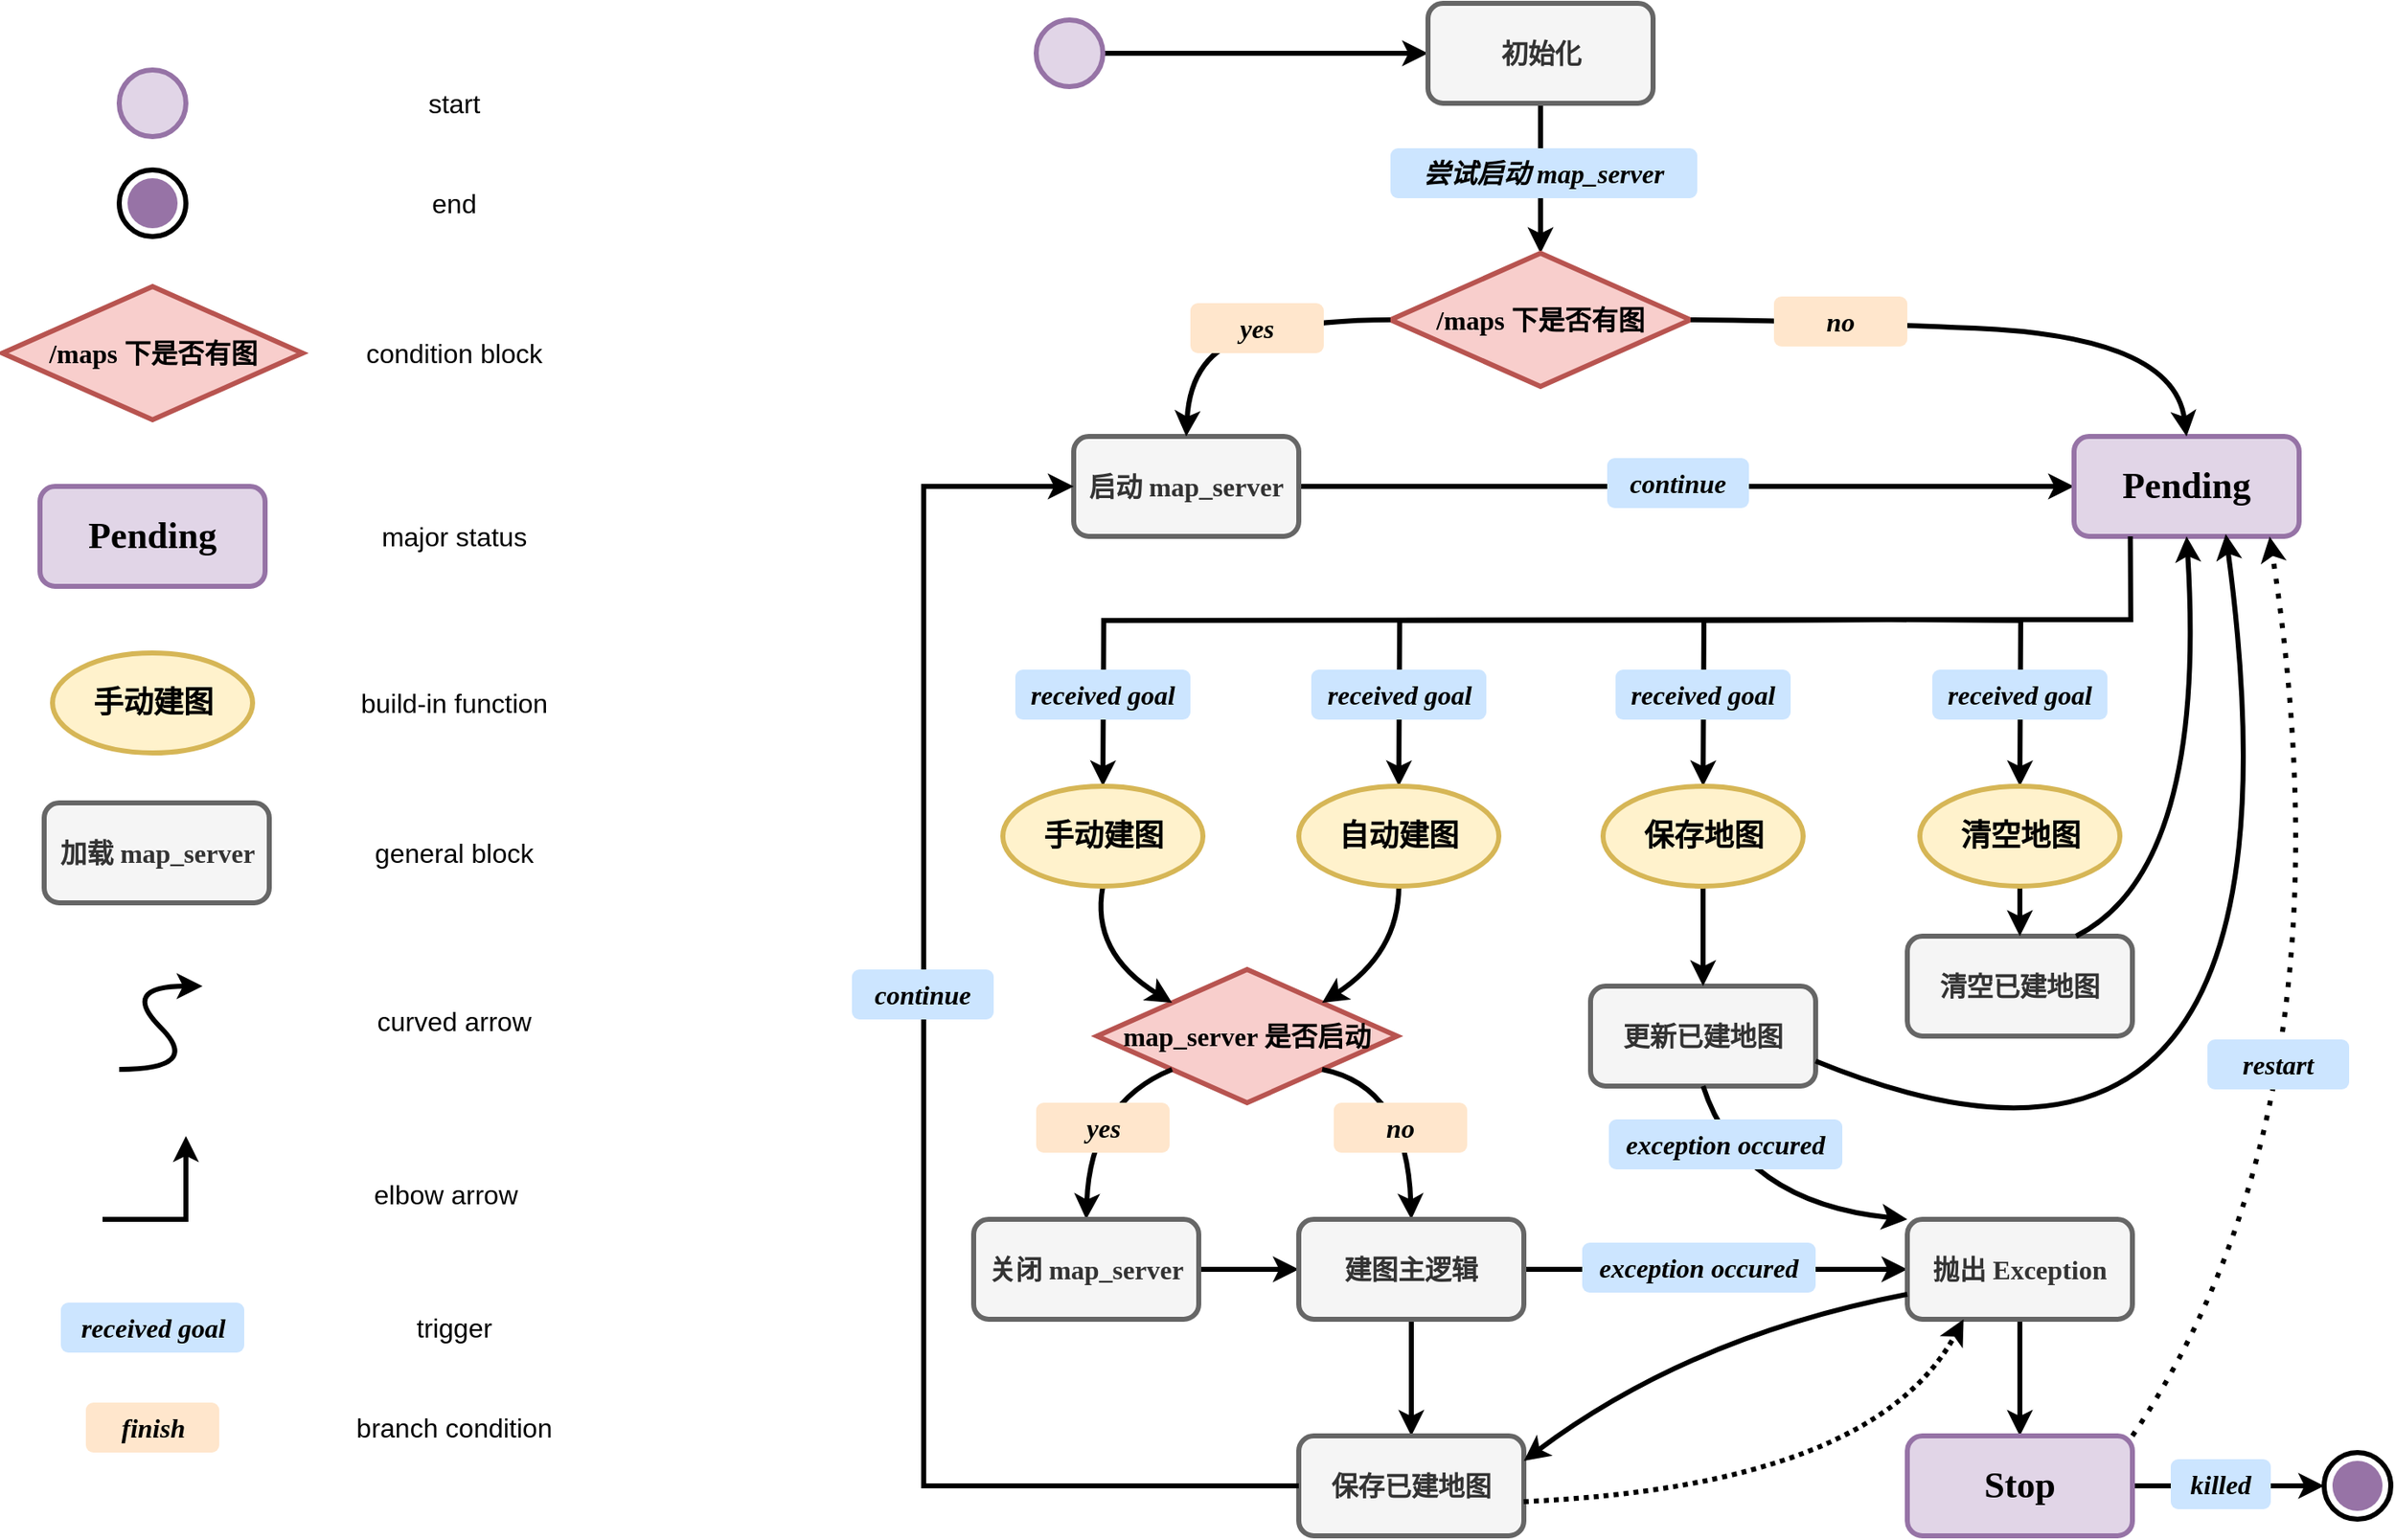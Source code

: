 <mxfile version="22.1.2" type="device">
  <diagram name="第 1 页" id="8-CrDIK9N48-z30Z7zxq">
    <mxGraphModel dx="1985" dy="1568" grid="1" gridSize="10" guides="1" tooltips="1" connect="1" arrows="1" fold="1" page="0" pageScale="1" pageWidth="827" pageHeight="1169" math="0" shadow="0">
      <root>
        <mxCell id="0" />
        <mxCell id="1" parent="0" />
        <mxCell id="ey8dVUhDonY_CloY5hZM-1" value="" style="ellipse;whiteSpace=wrap;html=1;aspect=fixed;fillColor=#e1d5e7;strokeColor=#9673a6;strokeWidth=3;" vertex="1" parent="1">
          <mxGeometry x="107.5" y="310" width="40" height="40" as="geometry" />
        </mxCell>
        <mxCell id="ey8dVUhDonY_CloY5hZM-4" value="" style="group" vertex="1" connectable="0" parent="1">
          <mxGeometry x="107.5" y="370" width="40" height="40" as="geometry" />
        </mxCell>
        <mxCell id="ey8dVUhDonY_CloY5hZM-2" value="" style="ellipse;whiteSpace=wrap;html=1;aspect=fixed;strokeWidth=3;" vertex="1" parent="ey8dVUhDonY_CloY5hZM-4">
          <mxGeometry width="40" height="40" as="geometry" />
        </mxCell>
        <mxCell id="ey8dVUhDonY_CloY5hZM-3" value="" style="ellipse;whiteSpace=wrap;html=1;aspect=fixed;strokeWidth=1;fillColor=#9773a6;strokeColor=none;" vertex="1" parent="ey8dVUhDonY_CloY5hZM-4">
          <mxGeometry x="5" y="5" width="30" height="30" as="geometry" />
        </mxCell>
        <mxCell id="ey8dVUhDonY_CloY5hZM-5" value="&lt;font style=&quot;font-size: 16px;&quot;&gt;start&lt;/font&gt;" style="text;html=1;align=center;verticalAlign=middle;resizable=0;points=[];autosize=1;strokeColor=none;fillColor=none;" vertex="1" parent="1">
          <mxGeometry x="282.5" y="315" width="50" height="30" as="geometry" />
        </mxCell>
        <mxCell id="ey8dVUhDonY_CloY5hZM-6" value="&lt;font style=&quot;font-size: 16px;&quot;&gt;end&lt;/font&gt;" style="text;html=1;align=center;verticalAlign=middle;resizable=0;points=[];autosize=1;strokeColor=none;fillColor=none;" vertex="1" parent="1">
          <mxGeometry x="282.5" y="375" width="50" height="30" as="geometry" />
        </mxCell>
        <mxCell id="ey8dVUhDonY_CloY5hZM-8" value="&lt;font style=&quot;font-size: 16px;&quot;&gt;condition block&lt;/font&gt;" style="text;html=1;align=center;verticalAlign=middle;resizable=0;points=[];autosize=1;strokeColor=none;fillColor=none;" vertex="1" parent="1">
          <mxGeometry x="242.5" y="465" width="130" height="30" as="geometry" />
        </mxCell>
        <mxCell id="ey8dVUhDonY_CloY5hZM-9" value="" style="curved=1;endArrow=classic;html=1;rounded=0;strokeWidth=3;" edge="1" parent="1">
          <mxGeometry width="50" height="50" relative="1" as="geometry">
            <mxPoint x="107.5" y="910" as="sourcePoint" />
            <mxPoint x="157.5" y="860" as="targetPoint" />
            <Array as="points">
              <mxPoint x="157.5" y="910" />
              <mxPoint x="107.5" y="860" />
            </Array>
          </mxGeometry>
        </mxCell>
        <mxCell id="ey8dVUhDonY_CloY5hZM-10" value="&lt;font style=&quot;font-size: 16px;&quot;&gt;curved arrow&lt;/font&gt;" style="text;html=1;align=center;verticalAlign=middle;resizable=0;points=[];autosize=1;strokeColor=none;fillColor=none;" vertex="1" parent="1">
          <mxGeometry x="247.5" y="866" width="120" height="30" as="geometry" />
        </mxCell>
        <mxCell id="ey8dVUhDonY_CloY5hZM-11" value="&lt;font face=&quot;Times New Roman&quot; style=&quot;font-size: 16px;&quot;&gt;&lt;b&gt;&lt;i&gt;received goal&lt;/i&gt;&lt;/b&gt;&lt;/font&gt;" style="rounded=1;whiteSpace=wrap;html=1;strokeColor=none;fillColor=#CCE5FF;gradientColor=none;gradientDirection=radial;fillStyle=auto;" vertex="1" parent="1">
          <mxGeometry x="72.5" y="1050" width="110" height="30" as="geometry" />
        </mxCell>
        <mxCell id="ey8dVUhDonY_CloY5hZM-12" value="&lt;font style=&quot;font-size: 16px;&quot;&gt;trigger&lt;/font&gt;" style="text;html=1;align=center;verticalAlign=middle;resizable=0;points=[];autosize=1;strokeColor=none;fillColor=none;" vertex="1" parent="1">
          <mxGeometry x="272.5" y="1050" width="70" height="30" as="geometry" />
        </mxCell>
        <mxCell id="ey8dVUhDonY_CloY5hZM-13" value="&lt;font face=&quot;Times New Roman&quot; style=&quot;font-size: 16px;&quot;&gt;&lt;b&gt;&lt;i&gt;finish&lt;/i&gt;&lt;/b&gt;&lt;/font&gt;" style="rounded=1;whiteSpace=wrap;html=1;strokeColor=none;fillColor=#FFE6CC;" vertex="1" parent="1">
          <mxGeometry x="87.5" y="1110" width="80" height="30" as="geometry" />
        </mxCell>
        <mxCell id="ey8dVUhDonY_CloY5hZM-14" value="&lt;span style=&quot;font-size: 16px;&quot;&gt;branch condition&lt;/span&gt;" style="text;html=1;align=center;verticalAlign=middle;resizable=0;points=[];autosize=1;strokeColor=none;fillColor=none;" vertex="1" parent="1">
          <mxGeometry x="237.5" y="1110" width="140" height="30" as="geometry" />
        </mxCell>
        <mxCell id="ey8dVUhDonY_CloY5hZM-40" value="" style="edgeStyle=orthogonalEdgeStyle;rounded=0;orthogonalLoop=1;jettySize=auto;html=1;strokeWidth=3;" edge="1" parent="1" source="ey8dVUhDonY_CloY5hZM-17" target="ey8dVUhDonY_CloY5hZM-22">
          <mxGeometry relative="1" as="geometry" />
        </mxCell>
        <mxCell id="ey8dVUhDonY_CloY5hZM-17" value="" style="ellipse;whiteSpace=wrap;html=1;aspect=fixed;fillColor=#e1d5e7;strokeColor=#9673a6;strokeWidth=3;" vertex="1" parent="1">
          <mxGeometry x="657.5" y="280" width="40" height="40" as="geometry" />
        </mxCell>
        <mxCell id="ey8dVUhDonY_CloY5hZM-20" value="&lt;font style=&quot;font-size: 16px;&quot;&gt;&lt;b style=&quot;&quot;&gt;&lt;font face=&quot;Songti SC&quot;&gt;加载 map_server&lt;/font&gt;&lt;/b&gt;&lt;/font&gt;" style="rounded=1;whiteSpace=wrap;html=1;strokeWidth=3;fillColor=#f5f5f5;strokeColor=#666666;fontColor=#333333;" vertex="1" parent="1">
          <mxGeometry x="62.5" y="750" width="135" height="60" as="geometry" />
        </mxCell>
        <mxCell id="ey8dVUhDonY_CloY5hZM-21" value="&lt;font style=&quot;font-size: 16px;&quot;&gt;general block&lt;/font&gt;" style="text;html=1;align=center;verticalAlign=middle;resizable=0;points=[];autosize=1;strokeColor=none;fillColor=none;" vertex="1" parent="1">
          <mxGeometry x="247.5" y="765" width="120" height="30" as="geometry" />
        </mxCell>
        <mxCell id="ey8dVUhDonY_CloY5hZM-27" value="" style="edgeStyle=orthogonalEdgeStyle;rounded=0;orthogonalLoop=1;jettySize=auto;html=1;strokeWidth=3;" edge="1" parent="1" source="ey8dVUhDonY_CloY5hZM-22" target="ey8dVUhDonY_CloY5hZM-26">
          <mxGeometry relative="1" as="geometry" />
        </mxCell>
        <mxCell id="ey8dVUhDonY_CloY5hZM-22" value="&lt;font style=&quot;font-size: 16px;&quot;&gt;&lt;b style=&quot;&quot;&gt;&lt;font face=&quot;Songti SC&quot;&gt;初始化&lt;/font&gt;&lt;/b&gt;&lt;/font&gt;" style="rounded=1;whiteSpace=wrap;html=1;strokeWidth=3;fillColor=#f5f5f5;strokeColor=#666666;fontColor=#333333;" vertex="1" parent="1">
          <mxGeometry x="892.5" y="270" width="135" height="60" as="geometry" />
        </mxCell>
        <mxCell id="ey8dVUhDonY_CloY5hZM-26" value="&lt;font face=&quot;Songti SC&quot;&gt;&lt;span style=&quot;font-size: 16px;&quot;&gt;&lt;b&gt;/maps 下是否有图&lt;/b&gt;&lt;/span&gt;&lt;/font&gt;" style="rhombus;whiteSpace=wrap;html=1;strokeWidth=3;fillColor=#f8cecc;strokeColor=#b85450;" vertex="1" parent="1">
          <mxGeometry x="870" y="420" width="180" height="80" as="geometry" />
        </mxCell>
        <mxCell id="ey8dVUhDonY_CloY5hZM-41" style="edgeStyle=orthogonalEdgeStyle;rounded=0;orthogonalLoop=1;jettySize=auto;html=1;entryX=0;entryY=0.5;entryDx=0;entryDy=0;strokeWidth=3;" edge="1" parent="1" source="ey8dVUhDonY_CloY5hZM-29" target="ey8dVUhDonY_CloY5hZM-33">
          <mxGeometry relative="1" as="geometry" />
        </mxCell>
        <mxCell id="ey8dVUhDonY_CloY5hZM-29" value="&lt;font style=&quot;font-size: 16px;&quot;&gt;&lt;b style=&quot;&quot;&gt;&lt;font face=&quot;Songti SC&quot;&gt;启动 map_server&lt;/font&gt;&lt;/b&gt;&lt;/font&gt;" style="rounded=1;whiteSpace=wrap;html=1;strokeWidth=3;fillColor=#f5f5f5;strokeColor=#666666;fontColor=#333333;" vertex="1" parent="1">
          <mxGeometry x="680" y="530" width="135" height="60" as="geometry" />
        </mxCell>
        <mxCell id="ey8dVUhDonY_CloY5hZM-33" value="&lt;font size=&quot;1&quot; face=&quot;黑体&quot; style=&quot;&quot;&gt;&lt;b style=&quot;font-size: 22px;&quot;&gt;Pending&lt;/b&gt;&lt;/font&gt;" style="rounded=1;whiteSpace=wrap;html=1;strokeWidth=3;fillColor=#e1d5e7;strokeColor=#9673a6;" vertex="1" parent="1">
          <mxGeometry x="1280" y="530" width="135" height="60" as="geometry" />
        </mxCell>
        <mxCell id="ey8dVUhDonY_CloY5hZM-42" value="&lt;font face=&quot;Times New Roman&quot; style=&quot;font-size: 16px;&quot;&gt;&lt;b&gt;&lt;i&gt;continue&lt;/i&gt;&lt;/b&gt;&lt;/font&gt;" style="rounded=1;whiteSpace=wrap;html=1;strokeColor=none;fillColor=#CCE5FF;gradientColor=none;gradientDirection=radial;fillStyle=auto;" vertex="1" parent="1">
          <mxGeometry x="1000" y="543" width="85" height="30" as="geometry" />
        </mxCell>
        <mxCell id="ey8dVUhDonY_CloY5hZM-45" value="&lt;font face=&quot;Times New Roman&quot;&gt;&lt;span style=&quot;font-size: 16px;&quot;&gt;&lt;b&gt;&lt;i&gt;尝试启动 map_server&lt;/i&gt;&lt;/b&gt;&lt;/span&gt;&lt;/font&gt;" style="rounded=1;whiteSpace=wrap;html=1;strokeColor=none;fillColor=#CCE5FF;gradientColor=none;gradientDirection=radial;fillStyle=auto;" vertex="1" parent="1">
          <mxGeometry x="870" y="357" width="184" height="30" as="geometry" />
        </mxCell>
        <mxCell id="ey8dVUhDonY_CloY5hZM-49" value="" style="curved=1;endArrow=classic;html=1;rounded=0;strokeWidth=3;entryX=0.5;entryY=0;entryDx=0;entryDy=0;exitX=0;exitY=0.5;exitDx=0;exitDy=0;" edge="1" parent="1" source="ey8dVUhDonY_CloY5hZM-26" target="ey8dVUhDonY_CloY5hZM-29">
          <mxGeometry width="50" height="50" relative="1" as="geometry">
            <mxPoint x="730" y="700" as="sourcePoint" />
            <mxPoint x="780" y="650" as="targetPoint" />
            <Array as="points">
              <mxPoint x="820" y="460" />
              <mxPoint x="750" y="480" />
            </Array>
          </mxGeometry>
        </mxCell>
        <mxCell id="ey8dVUhDonY_CloY5hZM-50" value="&lt;font face=&quot;Times New Roman&quot;&gt;&lt;span style=&quot;font-size: 16px;&quot;&gt;&lt;b&gt;&lt;i&gt;yes&lt;/i&gt;&lt;/b&gt;&lt;/span&gt;&lt;/font&gt;" style="rounded=1;whiteSpace=wrap;html=1;strokeColor=none;fillColor=#FFE6CC;" vertex="1" parent="1">
          <mxGeometry x="750" y="450" width="80" height="30" as="geometry" />
        </mxCell>
        <mxCell id="ey8dVUhDonY_CloY5hZM-52" value="" style="curved=1;endArrow=classic;html=1;rounded=0;strokeWidth=3;entryX=0.5;entryY=0;entryDx=0;entryDy=0;" edge="1" parent="1" target="ey8dVUhDonY_CloY5hZM-33">
          <mxGeometry width="50" height="50" relative="1" as="geometry">
            <mxPoint x="1050" y="460" as="sourcePoint" />
            <mxPoint x="1172.5" y="530" as="targetPoint" />
            <Array as="points">
              <mxPoint x="1100.5" y="460" />
              <mxPoint x="1340" y="470" />
            </Array>
          </mxGeometry>
        </mxCell>
        <mxCell id="ey8dVUhDonY_CloY5hZM-53" value="&lt;font face=&quot;Times New Roman&quot;&gt;&lt;span style=&quot;font-size: 16px;&quot;&gt;&lt;b&gt;&lt;i&gt;no&lt;/i&gt;&lt;/b&gt;&lt;/span&gt;&lt;/font&gt;" style="rounded=1;whiteSpace=wrap;html=1;strokeColor=none;fillColor=#FFE6CC;" vertex="1" parent="1">
          <mxGeometry x="1100" y="446" width="80" height="30" as="geometry" />
        </mxCell>
        <mxCell id="ey8dVUhDonY_CloY5hZM-57" value="" style="endArrow=none;html=1;rounded=0;entryX=0.25;entryY=1;entryDx=0;entryDy=0;strokeWidth=3;" edge="1" parent="1" target="ey8dVUhDonY_CloY5hZM-33">
          <mxGeometry width="50" height="50" relative="1" as="geometry">
            <mxPoint x="1168" y="640" as="sourcePoint" />
            <mxPoint x="1170" y="650" as="targetPoint" />
            <Array as="points">
              <mxPoint x="1314" y="640" />
            </Array>
          </mxGeometry>
        </mxCell>
        <mxCell id="ey8dVUhDonY_CloY5hZM-58" style="edgeStyle=orthogonalEdgeStyle;rounded=0;orthogonalLoop=1;jettySize=auto;html=1;entryX=0.5;entryY=0;entryDx=0;entryDy=0;strokeWidth=3;" edge="1" parent="1">
          <mxGeometry relative="1" as="geometry">
            <mxPoint x="1170" y="640" as="sourcePoint" />
            <mxPoint x="697.5" y="740" as="targetPoint" />
          </mxGeometry>
        </mxCell>
        <mxCell id="ey8dVUhDonY_CloY5hZM-59" style="edgeStyle=orthogonalEdgeStyle;rounded=0;orthogonalLoop=1;jettySize=auto;html=1;entryX=0.5;entryY=0;entryDx=0;entryDy=0;strokeWidth=3;" edge="1" parent="1">
          <mxGeometry relative="1" as="geometry">
            <mxPoint x="1170" y="640" as="sourcePoint" />
            <mxPoint x="875" y="740" as="targetPoint" />
          </mxGeometry>
        </mxCell>
        <mxCell id="ey8dVUhDonY_CloY5hZM-60" style="edgeStyle=orthogonalEdgeStyle;rounded=0;orthogonalLoop=1;jettySize=auto;html=1;entryX=0.5;entryY=0;entryDx=0;entryDy=0;strokeWidth=3;" edge="1" parent="1">
          <mxGeometry relative="1" as="geometry">
            <mxPoint x="1170" y="640" as="sourcePoint" />
            <mxPoint x="1057.5" y="740" as="targetPoint" />
          </mxGeometry>
        </mxCell>
        <mxCell id="ey8dVUhDonY_CloY5hZM-61" style="edgeStyle=orthogonalEdgeStyle;rounded=0;orthogonalLoop=1;jettySize=auto;html=1;entryX=0.5;entryY=0;entryDx=0;entryDy=0;strokeWidth=3;" edge="1" parent="1">
          <mxGeometry relative="1" as="geometry">
            <mxPoint x="1170" y="640" as="sourcePoint" />
            <mxPoint x="1247.5" y="740" as="targetPoint" />
          </mxGeometry>
        </mxCell>
        <mxCell id="ey8dVUhDonY_CloY5hZM-62" value="&lt;font face=&quot;Times New Roman&quot; style=&quot;font-size: 16px;&quot;&gt;&lt;b&gt;&lt;i&gt;received goal&lt;/i&gt;&lt;/b&gt;&lt;/font&gt;" style="rounded=1;whiteSpace=wrap;html=1;strokeColor=none;fillColor=#CCE5FF;gradientColor=none;gradientDirection=radial;fillStyle=auto;" vertex="1" parent="1">
          <mxGeometry x="645" y="670" width="105" height="30" as="geometry" />
        </mxCell>
        <mxCell id="ey8dVUhDonY_CloY5hZM-63" value="&lt;font face=&quot;Times New Roman&quot; style=&quot;font-size: 16px;&quot;&gt;&lt;b&gt;&lt;i&gt;received goal&lt;/i&gt;&lt;/b&gt;&lt;/font&gt;" style="rounded=1;whiteSpace=wrap;html=1;strokeColor=none;fillColor=#CCE5FF;gradientColor=none;gradientDirection=radial;fillStyle=auto;" vertex="1" parent="1">
          <mxGeometry x="822.5" y="670" width="105" height="30" as="geometry" />
        </mxCell>
        <mxCell id="ey8dVUhDonY_CloY5hZM-64" value="&lt;font face=&quot;Times New Roman&quot; style=&quot;font-size: 16px;&quot;&gt;&lt;b&gt;&lt;i&gt;received goal&lt;/i&gt;&lt;/b&gt;&lt;/font&gt;" style="rounded=1;whiteSpace=wrap;html=1;strokeColor=none;fillColor=#CCE5FF;gradientColor=none;gradientDirection=radial;fillStyle=auto;" vertex="1" parent="1">
          <mxGeometry x="1005" y="670" width="105" height="30" as="geometry" />
        </mxCell>
        <mxCell id="ey8dVUhDonY_CloY5hZM-65" value="&lt;font face=&quot;Times New Roman&quot; style=&quot;font-size: 16px;&quot;&gt;&lt;b&gt;&lt;i&gt;received goal&lt;/i&gt;&lt;/b&gt;&lt;/font&gt;" style="rounded=1;whiteSpace=wrap;html=1;strokeColor=none;fillColor=#CCE5FF;gradientColor=none;gradientDirection=radial;fillStyle=auto;" vertex="1" parent="1">
          <mxGeometry x="1195" y="670" width="105" height="30" as="geometry" />
        </mxCell>
        <mxCell id="ey8dVUhDonY_CloY5hZM-66" value="&lt;font face=&quot;Songti SC&quot;&gt;&lt;span style=&quot;font-size: 16px;&quot;&gt;&lt;b&gt;map_server 是否启动&lt;/b&gt;&lt;/span&gt;&lt;/font&gt;" style="rhombus;whiteSpace=wrap;html=1;strokeWidth=3;fillColor=#f8cecc;strokeColor=#b85450;" vertex="1" parent="1">
          <mxGeometry x="694" y="850" width="180" height="80" as="geometry" />
        </mxCell>
        <mxCell id="ey8dVUhDonY_CloY5hZM-67" value="" style="curved=1;endArrow=classic;html=1;rounded=0;strokeWidth=3;entryX=0;entryY=0;entryDx=0;entryDy=0;exitX=0.5;exitY=1;exitDx=0;exitDy=0;" edge="1" parent="1" source="ey8dVUhDonY_CloY5hZM-112" target="ey8dVUhDonY_CloY5hZM-66">
          <mxGeometry width="50" height="50" relative="1" as="geometry">
            <mxPoint x="697.5" y="800" as="sourcePoint" />
            <mxPoint x="530" y="940" as="targetPoint" />
            <Array as="points">
              <mxPoint x="690" y="840" />
            </Array>
          </mxGeometry>
        </mxCell>
        <mxCell id="ey8dVUhDonY_CloY5hZM-68" value="" style="curved=1;endArrow=classic;html=1;rounded=0;strokeWidth=3;entryX=1;entryY=0;entryDx=0;entryDy=0;exitX=0.5;exitY=1;exitDx=0;exitDy=0;" edge="1" parent="1" source="ey8dVUhDonY_CloY5hZM-113" target="ey8dVUhDonY_CloY5hZM-66">
          <mxGeometry width="50" height="50" relative="1" as="geometry">
            <mxPoint x="875" y="800" as="sourcePoint" />
            <mxPoint x="749" y="880" as="targetPoint" />
            <Array as="points">
              <mxPoint x="875" y="840" />
            </Array>
          </mxGeometry>
        </mxCell>
        <mxCell id="ey8dVUhDonY_CloY5hZM-69" value="" style="curved=1;endArrow=classic;html=1;rounded=0;strokeWidth=3;exitX=0;exitY=1;exitDx=0;exitDy=0;entryX=0.5;entryY=0;entryDx=0;entryDy=0;" edge="1" parent="1" source="ey8dVUhDonY_CloY5hZM-66" target="ey8dVUhDonY_CloY5hZM-73">
          <mxGeometry width="50" height="50" relative="1" as="geometry">
            <mxPoint x="661.0" y="930" as="sourcePoint" />
            <mxPoint x="690" y="1000" as="targetPoint" />
            <Array as="points">
              <mxPoint x="690" y="930" />
            </Array>
          </mxGeometry>
        </mxCell>
        <mxCell id="ey8dVUhDonY_CloY5hZM-70" value="&lt;font face=&quot;Times New Roman&quot;&gt;&lt;span style=&quot;font-size: 16px;&quot;&gt;&lt;b&gt;&lt;i&gt;yes&lt;/i&gt;&lt;/b&gt;&lt;/span&gt;&lt;/font&gt;" style="rounded=1;whiteSpace=wrap;html=1;strokeColor=none;fillColor=#FFE6CC;" vertex="1" parent="1">
          <mxGeometry x="657.5" y="930" width="80" height="30" as="geometry" />
        </mxCell>
        <mxCell id="ey8dVUhDonY_CloY5hZM-78" value="" style="edgeStyle=orthogonalEdgeStyle;rounded=0;orthogonalLoop=1;jettySize=auto;html=1;strokeWidth=3;" edge="1" parent="1" source="ey8dVUhDonY_CloY5hZM-73" target="ey8dVUhDonY_CloY5hZM-75">
          <mxGeometry relative="1" as="geometry" />
        </mxCell>
        <mxCell id="ey8dVUhDonY_CloY5hZM-73" value="&lt;font face=&quot;Songti SC&quot;&gt;&lt;span style=&quot;font-size: 16px;&quot;&gt;&lt;b&gt;关闭 map_server&lt;/b&gt;&lt;/span&gt;&lt;/font&gt;" style="rounded=1;whiteSpace=wrap;html=1;strokeWidth=3;fillColor=#f5f5f5;strokeColor=#666666;fontColor=#333333;" vertex="1" parent="1">
          <mxGeometry x="620" y="1000" width="135" height="60" as="geometry" />
        </mxCell>
        <mxCell id="ey8dVUhDonY_CloY5hZM-74" value="" style="curved=1;endArrow=classic;html=1;rounded=0;strokeWidth=3;exitX=1;exitY=1;exitDx=0;exitDy=0;entryX=0.5;entryY=0;entryDx=0;entryDy=0;" edge="1" parent="1" source="ey8dVUhDonY_CloY5hZM-66" target="ey8dVUhDonY_CloY5hZM-75">
          <mxGeometry width="50" height="50" relative="1" as="geometry">
            <mxPoint x="885" y="930" as="sourcePoint" />
            <mxPoint x="880" y="990" as="targetPoint" />
            <Array as="points">
              <mxPoint x="880" y="920" />
            </Array>
          </mxGeometry>
        </mxCell>
        <mxCell id="ey8dVUhDonY_CloY5hZM-90" value="" style="edgeStyle=orthogonalEdgeStyle;rounded=0;orthogonalLoop=1;jettySize=auto;html=1;strokeWidth=3;" edge="1" parent="1" source="ey8dVUhDonY_CloY5hZM-75" target="ey8dVUhDonY_CloY5hZM-86">
          <mxGeometry relative="1" as="geometry" />
        </mxCell>
        <mxCell id="ey8dVUhDonY_CloY5hZM-99" style="edgeStyle=orthogonalEdgeStyle;rounded=0;orthogonalLoop=1;jettySize=auto;html=1;strokeWidth=3;entryX=0;entryY=0.5;entryDx=0;entryDy=0;" edge="1" parent="1" source="ey8dVUhDonY_CloY5hZM-75" target="ey8dVUhDonY_CloY5hZM-95">
          <mxGeometry relative="1" as="geometry">
            <mxPoint x="1170" y="1030" as="targetPoint" />
          </mxGeometry>
        </mxCell>
        <mxCell id="ey8dVUhDonY_CloY5hZM-75" value="&lt;font face=&quot;Songti SC&quot;&gt;&lt;span style=&quot;font-size: 16px;&quot;&gt;&lt;b&gt;建图主逻辑&lt;/b&gt;&lt;/span&gt;&lt;/font&gt;" style="rounded=1;whiteSpace=wrap;html=1;strokeWidth=3;fillColor=#f5f5f5;strokeColor=#666666;fontColor=#333333;" vertex="1" parent="1">
          <mxGeometry x="815" y="1000" width="135" height="60" as="geometry" />
        </mxCell>
        <mxCell id="ey8dVUhDonY_CloY5hZM-77" value="&lt;font face=&quot;Times New Roman&quot;&gt;&lt;span style=&quot;font-size: 16px;&quot;&gt;&lt;b&gt;&lt;i&gt;no&lt;/i&gt;&lt;/b&gt;&lt;/span&gt;&lt;/font&gt;" style="rounded=1;whiteSpace=wrap;html=1;strokeColor=none;fillColor=#FFE6CC;" vertex="1" parent="1">
          <mxGeometry x="836" y="930" width="80" height="30" as="geometry" />
        </mxCell>
        <mxCell id="ey8dVUhDonY_CloY5hZM-82" value="" style="group" vertex="1" connectable="0" parent="1">
          <mxGeometry x="1430" y="1140" width="40" height="40" as="geometry" />
        </mxCell>
        <mxCell id="ey8dVUhDonY_CloY5hZM-83" value="" style="ellipse;whiteSpace=wrap;html=1;aspect=fixed;strokeWidth=3;" vertex="1" parent="ey8dVUhDonY_CloY5hZM-82">
          <mxGeometry width="40" height="40" as="geometry" />
        </mxCell>
        <mxCell id="ey8dVUhDonY_CloY5hZM-84" value="" style="ellipse;whiteSpace=wrap;html=1;aspect=fixed;strokeWidth=1;fillColor=#9773a6;strokeColor=none;" vertex="1" parent="ey8dVUhDonY_CloY5hZM-82">
          <mxGeometry x="5" y="5" width="30" height="30" as="geometry" />
        </mxCell>
        <mxCell id="ey8dVUhDonY_CloY5hZM-86" value="&lt;font face=&quot;Songti SC&quot;&gt;&lt;span style=&quot;font-size: 16px;&quot;&gt;&lt;b&gt;保存已建地图&lt;/b&gt;&lt;/span&gt;&lt;/font&gt;" style="rounded=1;whiteSpace=wrap;html=1;strokeWidth=3;fillColor=#f5f5f5;strokeColor=#666666;fontColor=#333333;" vertex="1" parent="1">
          <mxGeometry x="815" y="1130" width="135" height="60" as="geometry" />
        </mxCell>
        <mxCell id="ey8dVUhDonY_CloY5hZM-102" style="edgeStyle=orthogonalEdgeStyle;rounded=0;orthogonalLoop=1;jettySize=auto;html=1;entryX=0.5;entryY=0;entryDx=0;entryDy=0;strokeWidth=3;" edge="1" parent="1" source="ey8dVUhDonY_CloY5hZM-95" target="ey8dVUhDonY_CloY5hZM-96">
          <mxGeometry relative="1" as="geometry" />
        </mxCell>
        <mxCell id="ey8dVUhDonY_CloY5hZM-95" value="&lt;font face=&quot;Songti SC&quot;&gt;&lt;span style=&quot;font-size: 16px;&quot;&gt;&lt;b&gt;抛出 Exception&lt;/b&gt;&lt;/span&gt;&lt;/font&gt;" style="rounded=1;whiteSpace=wrap;html=1;strokeWidth=3;fillColor=#f5f5f5;strokeColor=#666666;fontColor=#333333;" vertex="1" parent="1">
          <mxGeometry x="1180" y="1000" width="135" height="60" as="geometry" />
        </mxCell>
        <mxCell id="ey8dVUhDonY_CloY5hZM-105" style="edgeStyle=orthogonalEdgeStyle;rounded=0;orthogonalLoop=1;jettySize=auto;html=1;entryX=0;entryY=0.5;entryDx=0;entryDy=0;strokeWidth=3;" edge="1" parent="1" source="ey8dVUhDonY_CloY5hZM-96" target="ey8dVUhDonY_CloY5hZM-83">
          <mxGeometry relative="1" as="geometry" />
        </mxCell>
        <mxCell id="ey8dVUhDonY_CloY5hZM-96" value="&lt;b style=&quot;&quot;&gt;&lt;font style=&quot;font-size: 22px;&quot; face=&quot;黑体&quot;&gt;Stop&lt;/font&gt;&lt;/b&gt;" style="rounded=1;whiteSpace=wrap;html=1;strokeWidth=3;fillColor=#e1d5e7;strokeColor=#9673a6;" vertex="1" parent="1">
          <mxGeometry x="1180" y="1130" width="135" height="60" as="geometry" />
        </mxCell>
        <mxCell id="ey8dVUhDonY_CloY5hZM-98" value="&lt;font face=&quot;Songti SC&quot;&gt;&lt;span style=&quot;font-size: 16px;&quot;&gt;&lt;b&gt;更新已建地图&lt;/b&gt;&lt;/span&gt;&lt;/font&gt;" style="rounded=1;whiteSpace=wrap;html=1;strokeWidth=3;fillColor=#f5f5f5;strokeColor=#666666;fontColor=#333333;" vertex="1" parent="1">
          <mxGeometry x="990" y="860" width="135" height="60" as="geometry" />
        </mxCell>
        <mxCell id="ey8dVUhDonY_CloY5hZM-100" value="" style="curved=1;endArrow=classic;html=1;rounded=0;strokeWidth=3;entryX=1;entryY=0.25;entryDx=0;entryDy=0;exitX=0;exitY=0.75;exitDx=0;exitDy=0;" edge="1" parent="1" source="ey8dVUhDonY_CloY5hZM-95" target="ey8dVUhDonY_CloY5hZM-86">
          <mxGeometry width="50" height="50" relative="1" as="geometry">
            <mxPoint x="1146" y="1080" as="sourcePoint" />
            <mxPoint x="1100" y="1150" as="targetPoint" />
            <Array as="points">
              <mxPoint x="1050" y="1070" />
            </Array>
          </mxGeometry>
        </mxCell>
        <mxCell id="ey8dVUhDonY_CloY5hZM-101" value="" style="curved=1;endArrow=classic;html=1;rounded=0;strokeWidth=3;entryX=0.25;entryY=1;entryDx=0;entryDy=0;exitX=0.999;exitY=0.658;exitDx=0;exitDy=0;dashed=1;dashPattern=1 1;exitPerimeter=0;" edge="1" parent="1" source="ey8dVUhDonY_CloY5hZM-86" target="ey8dVUhDonY_CloY5hZM-95">
          <mxGeometry width="50" height="50" relative="1" as="geometry">
            <mxPoint x="1210" y="1110" as="sourcePoint" />
            <mxPoint x="980" y="1210" as="targetPoint" />
            <Array as="points">
              <mxPoint x="1160" y="1160" />
            </Array>
          </mxGeometry>
        </mxCell>
        <mxCell id="ey8dVUhDonY_CloY5hZM-106" value="&lt;font face=&quot;Times New Roman&quot; style=&quot;font-size: 16px;&quot;&gt;&lt;b&gt;&lt;i&gt;killed&lt;/i&gt;&lt;/b&gt;&lt;/font&gt;" style="rounded=1;whiteSpace=wrap;html=1;strokeColor=none;fillColor=#CCE5FF;gradientColor=none;gradientDirection=radial;fillStyle=auto;" vertex="1" parent="1">
          <mxGeometry x="1338" y="1144" width="60" height="30" as="geometry" />
        </mxCell>
        <mxCell id="ey8dVUhDonY_CloY5hZM-108" value="&lt;font face=&quot;Times New Roman&quot; style=&quot;font-size: 16px;&quot;&gt;&lt;b&gt;&lt;i&gt;exception occured&lt;/i&gt;&lt;/b&gt;&lt;/font&gt;" style="rounded=1;whiteSpace=wrap;html=1;strokeColor=none;fillColor=#CCE5FF;gradientColor=none;gradientDirection=radial;fillStyle=auto;" vertex="1" parent="1">
          <mxGeometry x="985" y="1014" width="140" height="30" as="geometry" />
        </mxCell>
        <mxCell id="ey8dVUhDonY_CloY5hZM-109" value="" style="curved=1;endArrow=classic;html=1;rounded=0;strokeWidth=3;entryX=0;entryY=0;entryDx=0;entryDy=0;exitX=0.5;exitY=1;exitDx=0;exitDy=0;" edge="1" parent="1" source="ey8dVUhDonY_CloY5hZM-98" target="ey8dVUhDonY_CloY5hZM-95">
          <mxGeometry width="50" height="50" relative="1" as="geometry">
            <mxPoint x="1190" y="1055" as="sourcePoint" />
            <mxPoint x="960" y="1155" as="targetPoint" />
            <Array as="points">
              <mxPoint x="1080" y="990" />
            </Array>
          </mxGeometry>
        </mxCell>
        <mxCell id="ey8dVUhDonY_CloY5hZM-110" value="&lt;font face=&quot;Times New Roman&quot; style=&quot;font-size: 16px;&quot;&gt;&lt;b&gt;&lt;i&gt;exception occured&lt;/i&gt;&lt;/b&gt;&lt;/font&gt;" style="rounded=1;whiteSpace=wrap;html=1;strokeColor=none;fillColor=#CCE5FF;gradientColor=none;gradientDirection=radial;fillStyle=auto;" vertex="1" parent="1">
          <mxGeometry x="1001" y="940" width="140" height="30" as="geometry" />
        </mxCell>
        <mxCell id="ey8dVUhDonY_CloY5hZM-111" value="&lt;font face=&quot;Songti SC&quot;&gt;&lt;span style=&quot;font-size: 16px;&quot;&gt;&lt;b&gt;清空已建地图&lt;/b&gt;&lt;/span&gt;&lt;/font&gt;" style="rounded=1;whiteSpace=wrap;html=1;strokeWidth=3;fillColor=#f5f5f5;strokeColor=#666666;fontColor=#333333;" vertex="1" parent="1">
          <mxGeometry x="1180" y="830" width="135" height="60" as="geometry" />
        </mxCell>
        <mxCell id="ey8dVUhDonY_CloY5hZM-112" value="&lt;font style=&quot;font-size: 18px;&quot; face=&quot;黑体&quot;&gt;&lt;b&gt;手动建图&lt;/b&gt;&lt;/font&gt;" style="ellipse;whiteSpace=wrap;html=1;strokeWidth=3;fillColor=#fff2cc;strokeColor=#d6b656;" vertex="1" parent="1">
          <mxGeometry x="637.5" y="740" width="120" height="60" as="geometry" />
        </mxCell>
        <mxCell id="ey8dVUhDonY_CloY5hZM-113" value="&lt;font style=&quot;font-size: 18px;&quot; face=&quot;黑体&quot;&gt;&lt;b&gt;自动建图&lt;/b&gt;&lt;/font&gt;" style="ellipse;whiteSpace=wrap;html=1;strokeWidth=3;fillColor=#fff2cc;strokeColor=#d6b656;" vertex="1" parent="1">
          <mxGeometry x="815" y="740" width="120" height="60" as="geometry" />
        </mxCell>
        <mxCell id="ey8dVUhDonY_CloY5hZM-116" style="edgeStyle=orthogonalEdgeStyle;rounded=0;orthogonalLoop=1;jettySize=auto;html=1;entryX=0.5;entryY=0;entryDx=0;entryDy=0;strokeWidth=3;" edge="1" parent="1" source="ey8dVUhDonY_CloY5hZM-114" target="ey8dVUhDonY_CloY5hZM-98">
          <mxGeometry relative="1" as="geometry" />
        </mxCell>
        <mxCell id="ey8dVUhDonY_CloY5hZM-114" value="&lt;font style=&quot;font-size: 18px;&quot; face=&quot;黑体&quot;&gt;&lt;b&gt;保存地图&lt;/b&gt;&lt;/font&gt;" style="ellipse;whiteSpace=wrap;html=1;strokeWidth=3;fillColor=#fff2cc;strokeColor=#d6b656;" vertex="1" parent="1">
          <mxGeometry x="997.5" y="740" width="120" height="60" as="geometry" />
        </mxCell>
        <mxCell id="ey8dVUhDonY_CloY5hZM-117" style="edgeStyle=orthogonalEdgeStyle;rounded=0;orthogonalLoop=1;jettySize=auto;html=1;entryX=0.5;entryY=0;entryDx=0;entryDy=0;strokeWidth=3;" edge="1" parent="1" source="ey8dVUhDonY_CloY5hZM-115" target="ey8dVUhDonY_CloY5hZM-111">
          <mxGeometry relative="1" as="geometry" />
        </mxCell>
        <mxCell id="ey8dVUhDonY_CloY5hZM-115" value="&lt;font style=&quot;font-size: 18px;&quot; face=&quot;黑体&quot;&gt;&lt;b&gt;清空地图&lt;/b&gt;&lt;/font&gt;" style="ellipse;whiteSpace=wrap;html=1;strokeWidth=3;fillColor=#fff2cc;strokeColor=#d6b656;" vertex="1" parent="1">
          <mxGeometry x="1187.5" y="740" width="120" height="60" as="geometry" />
        </mxCell>
        <mxCell id="ey8dVUhDonY_CloY5hZM-124" value="" style="curved=1;endArrow=classic;html=1;rounded=0;strokeWidth=3;exitX=0.75;exitY=0;exitDx=0;exitDy=0;entryX=0.5;entryY=1;entryDx=0;entryDy=0;" edge="1" parent="1" source="ey8dVUhDonY_CloY5hZM-111" target="ey8dVUhDonY_CloY5hZM-33">
          <mxGeometry width="50" height="50" relative="1" as="geometry">
            <mxPoint x="1640" y="750" as="sourcePoint" />
            <mxPoint x="1520" y="650" as="targetPoint" />
            <Array as="points">
              <mxPoint x="1360" y="790" />
            </Array>
          </mxGeometry>
        </mxCell>
        <mxCell id="ey8dVUhDonY_CloY5hZM-125" value="" style="curved=1;endArrow=classic;html=1;rounded=0;strokeWidth=3;exitX=1;exitY=0.75;exitDx=0;exitDy=0;entryX=0.674;entryY=0.978;entryDx=0;entryDy=0;entryPerimeter=0;" edge="1" parent="1" source="ey8dVUhDonY_CloY5hZM-98" target="ey8dVUhDonY_CloY5hZM-33">
          <mxGeometry width="50" height="50" relative="1" as="geometry">
            <mxPoint x="1291" y="840" as="sourcePoint" />
            <mxPoint x="1358" y="600" as="targetPoint" />
            <Array as="points">
              <mxPoint x="1430" y="1030" />
            </Array>
          </mxGeometry>
        </mxCell>
        <mxCell id="ey8dVUhDonY_CloY5hZM-126" value="" style="curved=1;endArrow=classic;html=1;rounded=0;strokeWidth=3;exitX=1;exitY=0;exitDx=0;exitDy=0;entryX=0.869;entryY=1.002;entryDx=0;entryDy=0;entryPerimeter=0;dashed=1;dashPattern=1 2;" edge="1" parent="1" source="ey8dVUhDonY_CloY5hZM-96" target="ey8dVUhDonY_CloY5hZM-33">
          <mxGeometry width="50" height="50" relative="1" as="geometry">
            <mxPoint x="1135" y="915" as="sourcePoint" />
            <mxPoint x="1391" y="600" as="targetPoint" />
            <Array as="points">
              <mxPoint x="1450" y="930" />
            </Array>
          </mxGeometry>
        </mxCell>
        <mxCell id="ey8dVUhDonY_CloY5hZM-128" value="" style="endArrow=classic;html=1;rounded=0;exitX=0;exitY=0.5;exitDx=0;exitDy=0;entryX=0;entryY=0.5;entryDx=0;entryDy=0;strokeWidth=3;" edge="1" parent="1" source="ey8dVUhDonY_CloY5hZM-86" target="ey8dVUhDonY_CloY5hZM-29">
          <mxGeometry width="50" height="50" relative="1" as="geometry">
            <mxPoint x="490" y="1220" as="sourcePoint" />
            <mxPoint x="540" y="1170" as="targetPoint" />
            <Array as="points">
              <mxPoint x="590" y="1160" />
              <mxPoint x="590" y="560" />
            </Array>
          </mxGeometry>
        </mxCell>
        <mxCell id="ey8dVUhDonY_CloY5hZM-129" value="&lt;font face=&quot;Times New Roman&quot; style=&quot;font-size: 16px;&quot;&gt;&lt;b&gt;&lt;i&gt;continue&lt;/i&gt;&lt;/b&gt;&lt;/font&gt;" style="rounded=1;whiteSpace=wrap;html=1;strokeColor=none;fillColor=#CCE5FF;gradientColor=none;gradientDirection=radial;fillStyle=auto;" vertex="1" parent="1">
          <mxGeometry x="547" y="850" width="85" height="30" as="geometry" />
        </mxCell>
        <mxCell id="ey8dVUhDonY_CloY5hZM-130" value="&lt;font face=&quot;Times New Roman&quot; style=&quot;font-size: 16px;&quot;&gt;&lt;b&gt;&lt;i&gt;restart&lt;/i&gt;&lt;/b&gt;&lt;/font&gt;" style="rounded=1;whiteSpace=wrap;html=1;strokeColor=none;fillColor=#CCE5FF;gradientColor=none;gradientDirection=radial;fillStyle=auto;" vertex="1" parent="1">
          <mxGeometry x="1360" y="892" width="85" height="30" as="geometry" />
        </mxCell>
        <mxCell id="ey8dVUhDonY_CloY5hZM-133" value="&lt;font size=&quot;1&quot; face=&quot;黑体&quot; style=&quot;&quot;&gt;&lt;b style=&quot;font-size: 22px;&quot;&gt;Pending&lt;/b&gt;&lt;/font&gt;" style="rounded=1;whiteSpace=wrap;html=1;strokeWidth=3;fillColor=#e1d5e7;strokeColor=#9673a6;" vertex="1" parent="1">
          <mxGeometry x="60" y="560" width="135" height="60" as="geometry" />
        </mxCell>
        <mxCell id="ey8dVUhDonY_CloY5hZM-135" value="&lt;font style=&quot;font-size: 16px;&quot;&gt;major status&lt;/font&gt;" style="text;html=1;align=center;verticalAlign=middle;resizable=0;points=[];autosize=1;strokeColor=none;fillColor=none;" vertex="1" parent="1">
          <mxGeometry x="252.5" y="575" width="110" height="30" as="geometry" />
        </mxCell>
        <mxCell id="ey8dVUhDonY_CloY5hZM-136" value="&lt;font style=&quot;font-size: 18px;&quot; face=&quot;黑体&quot;&gt;&lt;b&gt;手动建图&lt;/b&gt;&lt;/font&gt;" style="ellipse;whiteSpace=wrap;html=1;strokeWidth=3;fillColor=#fff2cc;strokeColor=#d6b656;" vertex="1" parent="1">
          <mxGeometry x="67.5" y="660" width="120" height="60" as="geometry" />
        </mxCell>
        <mxCell id="ey8dVUhDonY_CloY5hZM-138" value="&lt;font style=&quot;font-size: 16px;&quot;&gt;build-in function&lt;/font&gt;" style="text;html=1;align=center;verticalAlign=middle;resizable=0;points=[];autosize=1;strokeColor=none;fillColor=none;" vertex="1" parent="1">
          <mxGeometry x="237.5" y="675" width="140" height="30" as="geometry" />
        </mxCell>
        <mxCell id="ey8dVUhDonY_CloY5hZM-139" value="" style="endArrow=classic;html=1;rounded=0;strokeWidth=3;" edge="1" parent="1">
          <mxGeometry width="50" height="50" relative="1" as="geometry">
            <mxPoint x="97.5" y="1000" as="sourcePoint" />
            <mxPoint x="147.5" y="950" as="targetPoint" />
            <Array as="points">
              <mxPoint x="147.5" y="1000" />
            </Array>
          </mxGeometry>
        </mxCell>
        <mxCell id="ey8dVUhDonY_CloY5hZM-140" value="&lt;font style=&quot;font-size: 16px;&quot;&gt;elbow arrow&lt;/font&gt;" style="text;html=1;align=center;verticalAlign=middle;resizable=0;points=[];autosize=1;strokeColor=none;fillColor=none;" vertex="1" parent="1">
          <mxGeometry x="247.5" y="970" width="110" height="30" as="geometry" />
        </mxCell>
        <mxCell id="ey8dVUhDonY_CloY5hZM-141" value="&lt;font face=&quot;Songti SC&quot;&gt;&lt;span style=&quot;font-size: 16px;&quot;&gt;&lt;b&gt;/maps 下是否有图&lt;/b&gt;&lt;/span&gt;&lt;/font&gt;" style="rhombus;whiteSpace=wrap;html=1;strokeWidth=3;fillColor=#f8cecc;strokeColor=#b85450;" vertex="1" parent="1">
          <mxGeometry x="37.5" y="440" width="180" height="80" as="geometry" />
        </mxCell>
      </root>
    </mxGraphModel>
  </diagram>
</mxfile>
